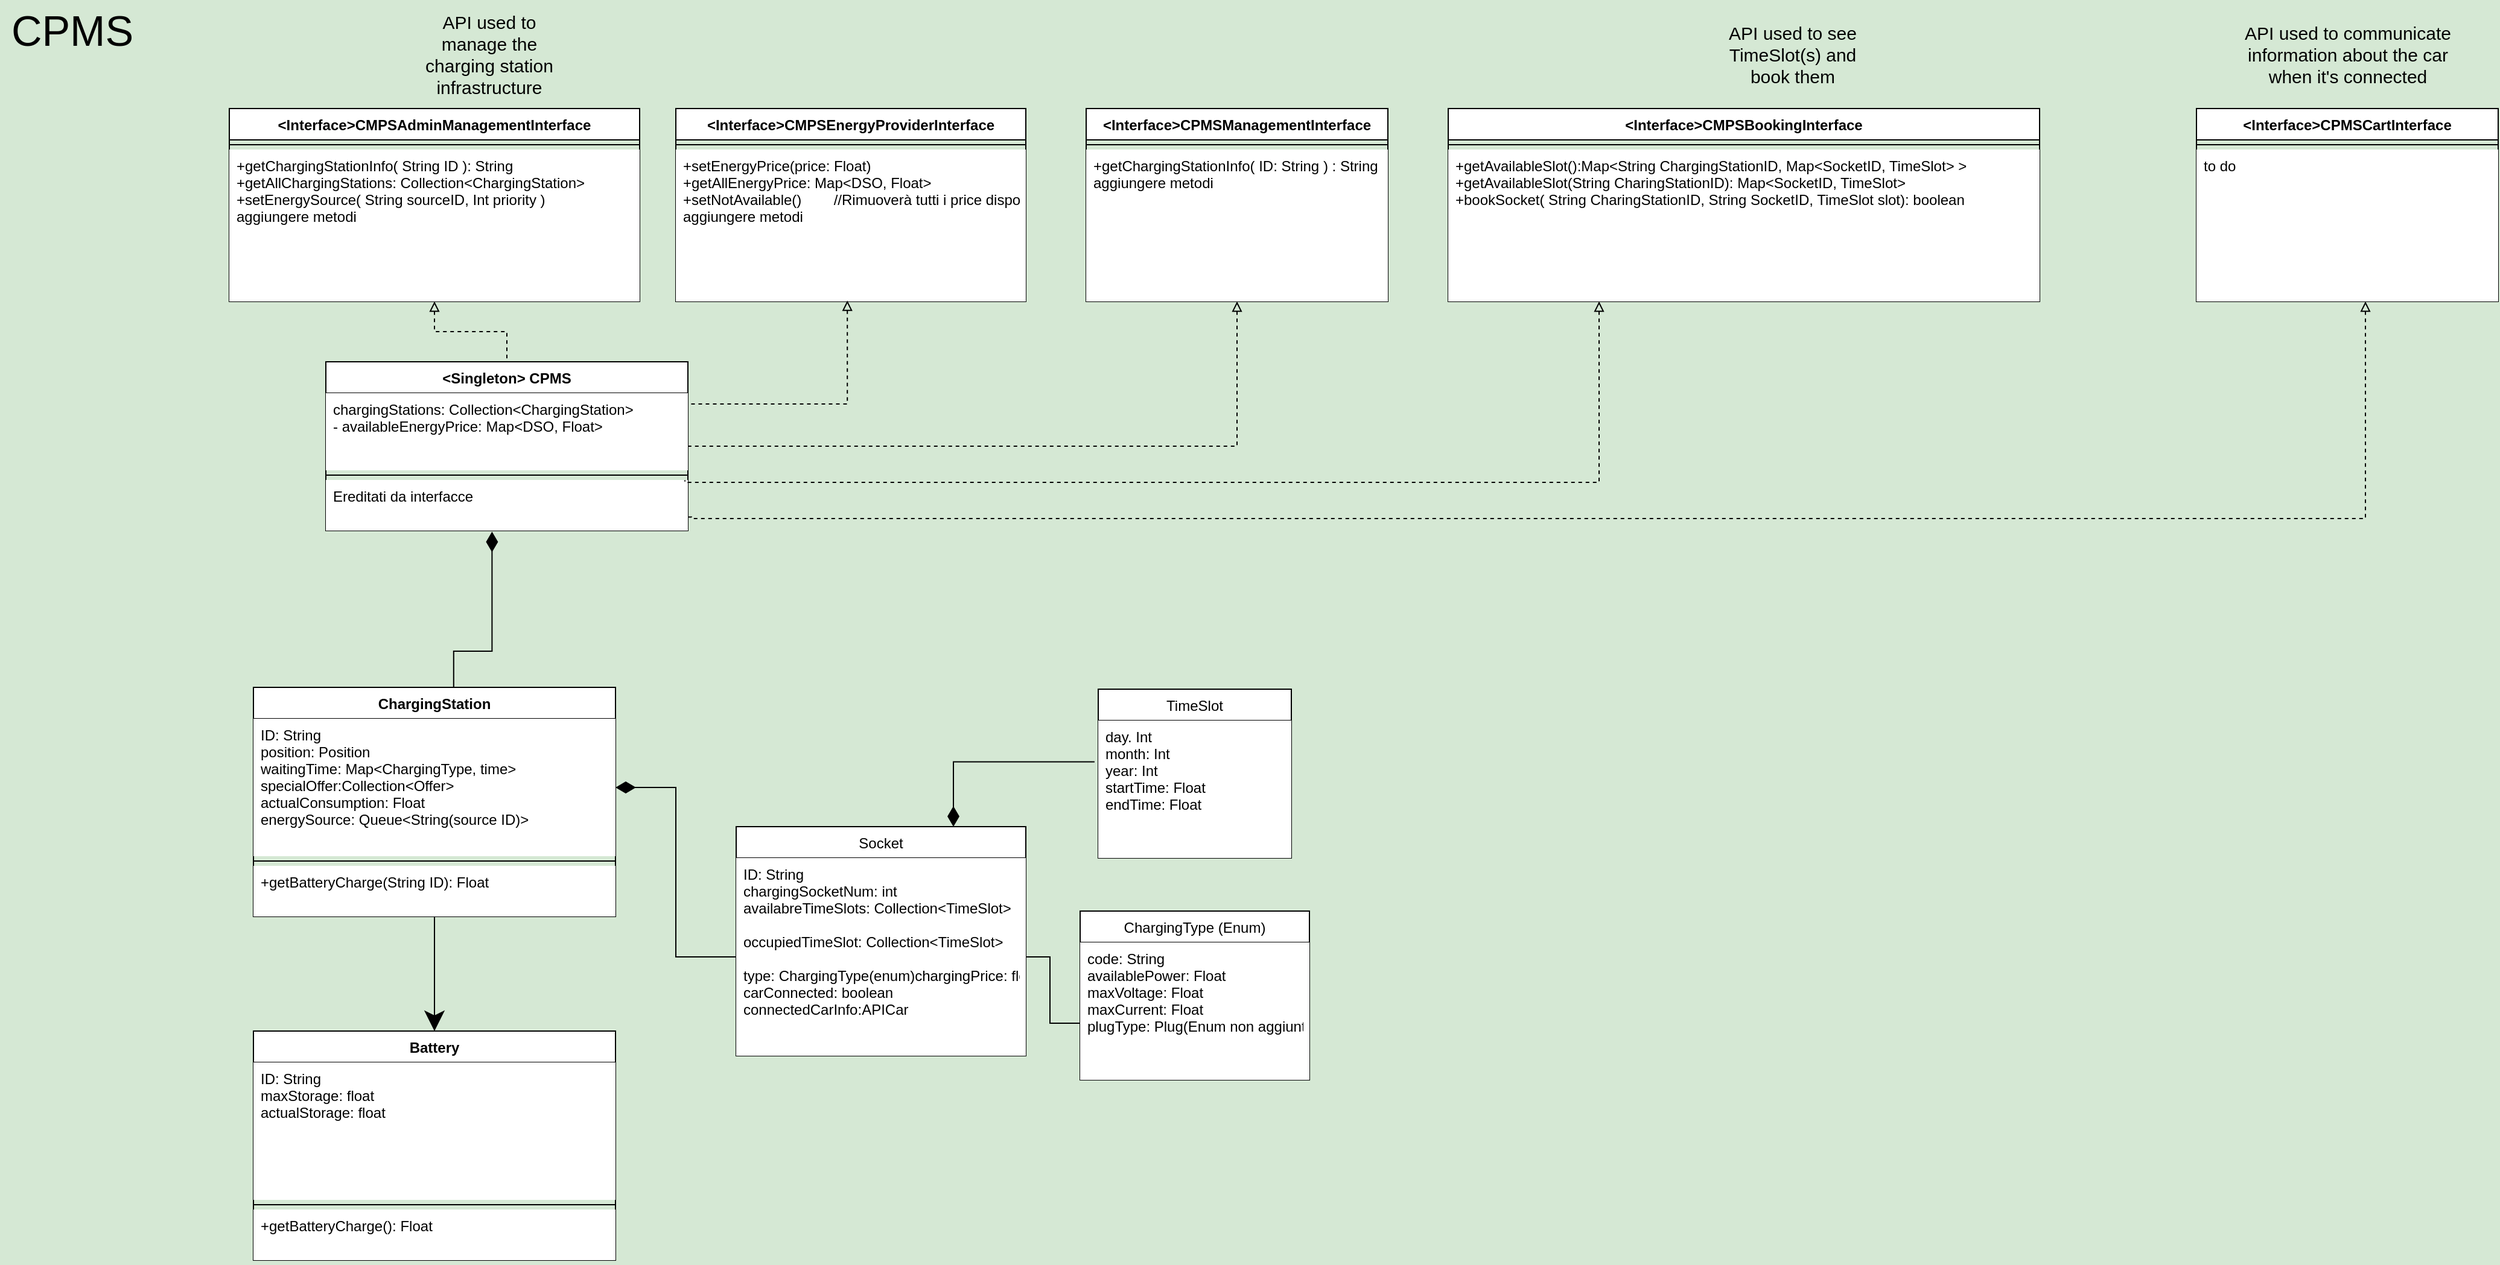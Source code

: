 <mxfile version="20.6.0" type="github">
  <diagram id="C5RBs43oDa-KdzZeNtuy" name="Page-1">
    <mxGraphModel dx="2031" dy="1074" grid="1" gridSize="10" guides="1" tooltips="1" connect="1" arrows="1" fold="1" page="1" pageScale="1" pageWidth="3000" pageHeight="2000" background="#D5E8D4" math="0" shadow="0">
      <root>
        <mxCell id="WIyWlLk6GJQsqaUBKTNV-0" />
        <mxCell id="WIyWlLk6GJQsqaUBKTNV-1" parent="WIyWlLk6GJQsqaUBKTNV-0" />
        <mxCell id="YMFmvg5BAn0tr2mbBrFk-13" value="TimeSlot" style="swimlane;fontStyle=0;align=center;verticalAlign=top;childLayout=stackLayout;horizontal=1;startSize=26;horizontalStack=0;resizeParent=1;resizeLast=0;collapsible=1;marginBottom=0;rounded=0;shadow=0;strokeWidth=1;" parent="WIyWlLk6GJQsqaUBKTNV-1" vertex="1">
          <mxGeometry x="940" y="621.5" width="160" height="140" as="geometry">
            <mxRectangle x="130" y="380" width="160" height="26" as="alternateBounds" />
          </mxGeometry>
        </mxCell>
        <mxCell id="YMFmvg5BAn0tr2mbBrFk-14" value="day. Int&#xa;month: Int&#xa;year: Int&#xa;startTime: Float&#xa;endTime: Float" style="text;align=left;verticalAlign=top;spacingLeft=4;spacingRight=4;overflow=hidden;rotatable=0;points=[[0,0.5],[1,0.5]];portConstraint=eastwest;rounded=0;shadow=0;html=0;backgroundOutline=0;fixDash=0;fillColor=default;" parent="YMFmvg5BAn0tr2mbBrFk-13" vertex="1">
          <mxGeometry y="26" width="160" height="114" as="geometry" />
        </mxCell>
        <mxCell id="If7dLPXAyOS8KM8TEFT3-3" value="Socket" style="swimlane;fontStyle=0;align=center;verticalAlign=top;childLayout=stackLayout;horizontal=1;startSize=26;horizontalStack=0;resizeParent=1;resizeLast=0;collapsible=1;marginBottom=0;rounded=0;shadow=0;strokeWidth=1;" parent="WIyWlLk6GJQsqaUBKTNV-1" vertex="1">
          <mxGeometry x="640" y="735.5" width="240" height="190" as="geometry">
            <mxRectangle x="130" y="380" width="160" height="26" as="alternateBounds" />
          </mxGeometry>
        </mxCell>
        <mxCell id="If7dLPXAyOS8KM8TEFT3-4" value="ID: String&#xa;chargingSocketNum: int&#xa;availabreTimeSlots: Collection&lt;TimeSlot&gt;&#xa;&#xa;occupiedTimeSlot: Collection&lt;TimeSlot&gt;&#xa;&#xa;type: ChargingType(enum)chargingPrice: float&#xa;carConnected: boolean&#xa;connectedCarInfo:APICar&#xa;" style="text;align=left;verticalAlign=top;spacingLeft=4;spacingRight=4;overflow=hidden;rotatable=0;points=[[0,0.5],[1,0.5]];portConstraint=eastwest;rounded=0;shadow=0;html=0;fillColor=default;" parent="If7dLPXAyOS8KM8TEFT3-3" vertex="1">
          <mxGeometry y="26" width="240" height="164" as="geometry" />
        </mxCell>
        <mxCell id="If7dLPXAyOS8KM8TEFT3-5" value="" style="endArrow=diamondThin;html=1;rounded=0;endSize=14;strokeWidth=1;exitX=0;exitY=0.5;exitDx=0;exitDy=0;endFill=1;edgeStyle=orthogonalEdgeStyle;" parent="WIyWlLk6GJQsqaUBKTNV-1" source="If7dLPXAyOS8KM8TEFT3-4" target="Y44w4mzSIZuunEJs3Eiw-24" edge="1">
          <mxGeometry width="50" height="50" relative="1" as="geometry">
            <mxPoint x="670" y="661.5" as="sourcePoint" />
            <mxPoint x="575" y="704.5" as="targetPoint" />
          </mxGeometry>
        </mxCell>
        <mxCell id="If7dLPXAyOS8KM8TEFT3-7" value="" style="endArrow=diamondThin;html=1;rounded=0;endSize=14;strokeWidth=1;exitX=-0.019;exitY=0.3;exitDx=0;exitDy=0;entryX=0.75;entryY=0;entryDx=0;entryDy=0;endFill=1;edgeStyle=orthogonalEdgeStyle;exitPerimeter=0;" parent="WIyWlLk6GJQsqaUBKTNV-1" source="YMFmvg5BAn0tr2mbBrFk-14" target="If7dLPXAyOS8KM8TEFT3-3" edge="1">
          <mxGeometry width="50" height="50" relative="1" as="geometry">
            <mxPoint x="870" y="591.5" as="sourcePoint" />
            <mxPoint x="920" y="541.5" as="targetPoint" />
          </mxGeometry>
        </mxCell>
        <mxCell id="If7dLPXAyOS8KM8TEFT3-12" value="" style="endArrow=classic;html=1;rounded=0;endSize=14;strokeWidth=1;entryX=0.5;entryY=0;entryDx=0;entryDy=0;" parent="WIyWlLk6GJQsqaUBKTNV-1" source="Y44w4mzSIZuunEJs3Eiw-26" target="Y44w4mzSIZuunEJs3Eiw-27" edge="1">
          <mxGeometry width="50" height="50" relative="1" as="geometry">
            <mxPoint x="388.48" y="840.002" as="sourcePoint" />
            <mxPoint x="390" y="904.74" as="targetPoint" />
          </mxGeometry>
        </mxCell>
        <mxCell id="dOGRriLC2iFU9_kfHWej-4" value="&lt;font style=&quot;font-size: 35px;&quot;&gt;CPMS&lt;/font&gt;" style="text;html=1;strokeColor=none;fillColor=none;align=center;verticalAlign=middle;whiteSpace=wrap;rounded=0;" parent="WIyWlLk6GJQsqaUBKTNV-1" vertex="1">
          <mxGeometry x="30" y="60" width="120" height="30" as="geometry" />
        </mxCell>
        <mxCell id="dOGRriLC2iFU9_kfHWej-7" value="&lt;div&gt;API used to see &lt;br&gt;&lt;/div&gt;&lt;div&gt;TimeSlot(s) and &lt;br&gt;&lt;/div&gt;&lt;div&gt;book them&lt;/div&gt;" style="text;html=1;align=center;verticalAlign=middle;resizable=0;points=[];autosize=1;strokeColor=none;fillColor=none;fontSize=15;" parent="WIyWlLk6GJQsqaUBKTNV-1" vertex="1">
          <mxGeometry x="1450" y="60" width="130" height="70" as="geometry" />
        </mxCell>
        <mxCell id="dOGRriLC2iFU9_kfHWej-10" value="&lt;div&gt;API used to &lt;br&gt;&lt;/div&gt;&lt;div&gt;manage the&lt;/div&gt;&lt;div&gt;charging station&lt;/div&gt;&lt;div&gt;infrastructure&lt;br&gt;&lt;/div&gt;" style="text;html=1;align=center;verticalAlign=middle;resizable=0;points=[];autosize=1;strokeColor=none;fillColor=none;fontSize=15;" parent="WIyWlLk6GJQsqaUBKTNV-1" vertex="1">
          <mxGeometry x="370" y="50" width="130" height="90" as="geometry" />
        </mxCell>
        <mxCell id="dOGRriLC2iFU9_kfHWej-16" value="ChargingType (Enum)" style="swimlane;fontStyle=0;align=center;verticalAlign=top;childLayout=stackLayout;horizontal=1;startSize=26;horizontalStack=0;resizeParent=1;resizeLast=0;collapsible=1;marginBottom=0;rounded=0;shadow=0;strokeWidth=1;" parent="WIyWlLk6GJQsqaUBKTNV-1" vertex="1">
          <mxGeometry x="925" y="805.5" width="190" height="140" as="geometry">
            <mxRectangle x="130" y="380" width="160" height="26" as="alternateBounds" />
          </mxGeometry>
        </mxCell>
        <mxCell id="dOGRriLC2iFU9_kfHWej-17" value="code: String&#xa;availablePower: Float&#xa;maxVoltage: Float&#xa;maxCurrent: Float&#xa;plugType: Plug(Enum non aggiunta)&#xa;&#xa;&#xa;&#xa;" style="text;align=left;verticalAlign=top;spacingLeft=4;spacingRight=4;overflow=hidden;rotatable=0;points=[[0,0.5],[1,0.5]];portConstraint=eastwest;rounded=0;shadow=0;html=0;fillColor=default;" parent="dOGRriLC2iFU9_kfHWej-16" vertex="1">
          <mxGeometry y="26" width="190" height="114" as="geometry" />
        </mxCell>
        <mxCell id="dOGRriLC2iFU9_kfHWej-18" value="" style="edgeStyle=orthogonalEdgeStyle;rounded=0;orthogonalLoop=1;jettySize=auto;html=1;fontSize=35;endArrow=none;endFill=0;entryX=1;entryY=0.5;entryDx=0;entryDy=0;" parent="WIyWlLk6GJQsqaUBKTNV-1" source="dOGRriLC2iFU9_kfHWej-17" target="If7dLPXAyOS8KM8TEFT3-4" edge="1">
          <mxGeometry relative="1" as="geometry">
            <mxPoint x="860" y="745.5" as="targetPoint" />
            <Array as="points">
              <mxPoint x="900" y="898.5" />
              <mxPoint x="900" y="843.5" />
            </Array>
          </mxGeometry>
        </mxCell>
        <mxCell id="dOGRriLC2iFU9_kfHWej-23" value="&lt;div&gt;API used to communicate&lt;/div&gt;&lt;div&gt;information about the car&lt;/div&gt;&lt;div&gt;when it&#39;s connected&lt;br&gt;&lt;/div&gt;" style="text;html=1;align=center;verticalAlign=middle;resizable=0;points=[];autosize=1;strokeColor=none;fillColor=none;fontSize=15;" parent="WIyWlLk6GJQsqaUBKTNV-1" vertex="1">
          <mxGeometry x="1880" y="60" width="190" height="70" as="geometry" />
        </mxCell>
        <mxCell id="Y44w4mzSIZuunEJs3Eiw-0" value="&lt;Singleton&gt; CPMS" style="swimlane;fontStyle=1;align=center;verticalAlign=top;childLayout=stackLayout;horizontal=1;startSize=26;horizontalStack=0;resizeParent=1;resizeParentMax=0;resizeLast=0;collapsible=1;marginBottom=0;fontSize=12;fillColor=#FFFFFF;" parent="WIyWlLk6GJQsqaUBKTNV-1" vertex="1">
          <mxGeometry x="300" y="350" width="300" height="140" as="geometry" />
        </mxCell>
        <mxCell id="Y44w4mzSIZuunEJs3Eiw-1" value="chargingStations: Collection&lt;ChargingStation&gt;&#xa;- availableEnergyPrice: Map&lt;DSO, Float&gt;&#xa;" style="text;strokeColor=none;fillColor=default;align=left;verticalAlign=top;spacingLeft=4;spacingRight=4;overflow=hidden;rotatable=0;points=[[0,0.5],[1,0.5]];portConstraint=eastwest;fontSize=12;labelBackgroundColor=none;" parent="Y44w4mzSIZuunEJs3Eiw-0" vertex="1">
          <mxGeometry y="26" width="300" height="64" as="geometry" />
        </mxCell>
        <mxCell id="Y44w4mzSIZuunEJs3Eiw-2" value="" style="line;strokeWidth=1;fillColor=none;align=left;verticalAlign=middle;spacingTop=-1;spacingLeft=3;spacingRight=3;rotatable=0;labelPosition=right;points=[];portConstraint=eastwest;strokeColor=inherit;fontSize=35;" parent="Y44w4mzSIZuunEJs3Eiw-0" vertex="1">
          <mxGeometry y="90" width="300" height="8" as="geometry" />
        </mxCell>
        <mxCell id="Y44w4mzSIZuunEJs3Eiw-3" value="Ereditati da interfacce" style="text;strokeColor=none;fillColor=default;align=left;verticalAlign=top;spacingLeft=4;spacingRight=4;overflow=hidden;rotatable=0;points=[[0,0.5],[1,0.5]];portConstraint=eastwest;fontSize=12;" parent="Y44w4mzSIZuunEJs3Eiw-0" vertex="1">
          <mxGeometry y="98" width="300" height="42" as="geometry" />
        </mxCell>
        <mxCell id="Y44w4mzSIZuunEJs3Eiw-7" style="edgeStyle=orthogonalEdgeStyle;rounded=0;orthogonalLoop=1;jettySize=auto;html=1;entryX=0.5;entryY=0;entryDx=0;entryDy=0;fontSize=12;endArrow=none;endFill=0;dashed=1;startArrow=block;startFill=0;" parent="WIyWlLk6GJQsqaUBKTNV-1" source="Y44w4mzSIZuunEJs3Eiw-4" target="Y44w4mzSIZuunEJs3Eiw-0" edge="1">
          <mxGeometry relative="1" as="geometry" />
        </mxCell>
        <mxCell id="Y44w4mzSIZuunEJs3Eiw-4" value="&lt;Interface&gt;CMPSAdminManagementInterface" style="swimlane;fontStyle=1;align=center;verticalAlign=top;childLayout=stackLayout;horizontal=1;startSize=26;horizontalStack=0;resizeParent=1;resizeParentMax=0;resizeLast=0;collapsible=1;marginBottom=0;fontSize=12;fillColor=default;" parent="WIyWlLk6GJQsqaUBKTNV-1" vertex="1">
          <mxGeometry x="220" y="140" width="340" height="160" as="geometry" />
        </mxCell>
        <mxCell id="Y44w4mzSIZuunEJs3Eiw-5" value="" style="line;strokeWidth=1;fillColor=none;align=left;verticalAlign=middle;spacingTop=-1;spacingLeft=3;spacingRight=3;rotatable=0;labelPosition=right;points=[];portConstraint=eastwest;strokeColor=inherit;fontSize=35;" parent="Y44w4mzSIZuunEJs3Eiw-4" vertex="1">
          <mxGeometry y="26" width="340" height="8" as="geometry" />
        </mxCell>
        <mxCell id="Y44w4mzSIZuunEJs3Eiw-6" value="+getChargingStationInfo( String ID ): String&#xa;+getAllChargingStations: Collection&lt;ChargingStation&gt;&#xa;+setEnergySource( String sourceID, Int priority )&#xa;aggiungere metodi&#xa;&#xa;&#xa;" style="text;strokeColor=none;fillColor=default;align=left;verticalAlign=top;spacingLeft=4;spacingRight=4;overflow=hidden;rotatable=0;points=[[0,0.5],[1,0.5]];portConstraint=eastwest;fontSize=12;" parent="Y44w4mzSIZuunEJs3Eiw-4" vertex="1">
          <mxGeometry y="34" width="340" height="126" as="geometry" />
        </mxCell>
        <mxCell id="Y44w4mzSIZuunEJs3Eiw-9" value="" style="endArrow=diamondThin;html=1;rounded=0;endSize=14;strokeWidth=1;endFill=1;edgeStyle=orthogonalEdgeStyle;exitX=0.553;exitY=-0.002;exitDx=0;exitDy=0;exitPerimeter=0;entryX=0.459;entryY=1.022;entryDx=0;entryDy=0;entryPerimeter=0;" parent="WIyWlLk6GJQsqaUBKTNV-1" source="Y44w4mzSIZuunEJs3Eiw-23" target="Y44w4mzSIZuunEJs3Eiw-3" edge="1">
          <mxGeometry width="50" height="50" relative="1" as="geometry">
            <mxPoint x="405.155" y="620.94" as="sourcePoint" />
            <mxPoint x="440" y="500" as="targetPoint" />
            <Array as="points">
              <mxPoint x="406" y="590" />
              <mxPoint x="438" y="590" />
            </Array>
          </mxGeometry>
        </mxCell>
        <mxCell id="Y44w4mzSIZuunEJs3Eiw-13" value="&lt;Interface&gt;CMPSEnergyProviderInterface" style="swimlane;fontStyle=1;align=center;verticalAlign=top;childLayout=stackLayout;horizontal=1;startSize=26;horizontalStack=0;resizeParent=1;resizeParentMax=0;resizeLast=0;collapsible=1;marginBottom=0;fontSize=12;fillColor=default;" parent="WIyWlLk6GJQsqaUBKTNV-1" vertex="1">
          <mxGeometry x="590" y="140" width="290" height="160" as="geometry" />
        </mxCell>
        <mxCell id="Y44w4mzSIZuunEJs3Eiw-14" value="" style="line;strokeWidth=1;fillColor=none;align=left;verticalAlign=middle;spacingTop=-1;spacingLeft=3;spacingRight=3;rotatable=0;labelPosition=right;points=[];portConstraint=eastwest;strokeColor=inherit;fontSize=35;" parent="Y44w4mzSIZuunEJs3Eiw-13" vertex="1">
          <mxGeometry y="26" width="290" height="8" as="geometry" />
        </mxCell>
        <mxCell id="Y44w4mzSIZuunEJs3Eiw-15" value="+setEnergyPrice(price: Float)&#xa;+getAllEnergyPrice: Map&lt;DSO, Float&gt;&#xa;+setNotAvailable()        //Rimuoverà tutti i price disponibili relativi a questo DSO&#xa;aggiungere metodi" style="text;strokeColor=none;fillColor=default;align=left;verticalAlign=top;spacingLeft=4;spacingRight=4;overflow=hidden;rotatable=0;points=[[0,0.5],[1,0.5]];portConstraint=eastwest;fontSize=12;" parent="Y44w4mzSIZuunEJs3Eiw-13" vertex="1">
          <mxGeometry y="34" width="290" height="126" as="geometry" />
        </mxCell>
        <mxCell id="Y44w4mzSIZuunEJs3Eiw-16" style="edgeStyle=orthogonalEdgeStyle;rounded=0;orthogonalLoop=1;jettySize=auto;html=1;fontSize=12;endArrow=none;endFill=0;dashed=1;exitX=0.49;exitY=0.994;exitDx=0;exitDy=0;exitPerimeter=0;entryX=1;entryY=0.25;entryDx=0;entryDy=0;startArrow=block;startFill=0;" parent="WIyWlLk6GJQsqaUBKTNV-1" source="Y44w4mzSIZuunEJs3Eiw-15" target="Y44w4mzSIZuunEJs3Eiw-0" edge="1">
          <mxGeometry relative="1" as="geometry">
            <mxPoint x="460" y="313" as="sourcePoint" />
            <mxPoint x="660" y="390" as="targetPoint" />
            <Array as="points">
              <mxPoint x="732" y="385" />
            </Array>
          </mxGeometry>
        </mxCell>
        <mxCell id="Y44w4mzSIZuunEJs3Eiw-17" style="edgeStyle=orthogonalEdgeStyle;rounded=0;orthogonalLoop=1;jettySize=auto;html=1;entryX=1;entryY=0.5;entryDx=0;entryDy=0;fontSize=12;endArrow=none;endFill=0;dashed=1;startArrow=block;startFill=0;" parent="WIyWlLk6GJQsqaUBKTNV-1" source="Y44w4mzSIZuunEJs3Eiw-18" target="Y44w4mzSIZuunEJs3Eiw-0" edge="1">
          <mxGeometry relative="1" as="geometry">
            <mxPoint x="1070" y="350" as="targetPoint" />
            <Array as="points">
              <mxPoint x="1055" y="420" />
            </Array>
          </mxGeometry>
        </mxCell>
        <mxCell id="Y44w4mzSIZuunEJs3Eiw-18" value="&lt;Interface&gt;CPMSManagementInterface" style="swimlane;fontStyle=1;align=center;verticalAlign=top;childLayout=stackLayout;horizontal=1;startSize=26;horizontalStack=0;resizeParent=1;resizeParentMax=0;resizeLast=0;collapsible=1;marginBottom=0;fontSize=12;fillColor=default;" parent="WIyWlLk6GJQsqaUBKTNV-1" vertex="1">
          <mxGeometry x="930" y="140" width="250" height="160" as="geometry" />
        </mxCell>
        <mxCell id="Y44w4mzSIZuunEJs3Eiw-19" value="" style="line;strokeWidth=1;fillColor=none;align=left;verticalAlign=middle;spacingTop=-1;spacingLeft=3;spacingRight=3;rotatable=0;labelPosition=right;points=[];portConstraint=eastwest;strokeColor=inherit;fontSize=35;" parent="Y44w4mzSIZuunEJs3Eiw-18" vertex="1">
          <mxGeometry y="26" width="250" height="8" as="geometry" />
        </mxCell>
        <mxCell id="Y44w4mzSIZuunEJs3Eiw-20" value="+getChargingStationInfo( ID: String ) : String&#xa;aggiungere metodi&#xa;&#xa;&#xa;" style="text;strokeColor=none;fillColor=default;align=left;verticalAlign=top;spacingLeft=4;spacingRight=4;overflow=hidden;rotatable=0;points=[[0,0.5],[1,0.5]];portConstraint=eastwest;fontSize=12;" parent="Y44w4mzSIZuunEJs3Eiw-18" vertex="1">
          <mxGeometry y="34" width="250" height="126" as="geometry" />
        </mxCell>
        <mxCell id="Y44w4mzSIZuunEJs3Eiw-23" value="ChargingStation" style="swimlane;fontStyle=1;align=center;verticalAlign=top;childLayout=stackLayout;horizontal=1;startSize=26;horizontalStack=0;resizeParent=1;resizeParentMax=0;resizeLast=0;collapsible=1;marginBottom=0;fontSize=12;fillColor=#FFFFFF;" parent="WIyWlLk6GJQsqaUBKTNV-1" vertex="1">
          <mxGeometry x="240" y="620" width="300" height="190" as="geometry" />
        </mxCell>
        <mxCell id="Y44w4mzSIZuunEJs3Eiw-24" value="ID: String&#xa;position: Position&#xa;waitingTime: Map&lt;ChargingType, time&gt;&#xa;specialOffer:Collection&lt;Offer&gt;&#xa;actualConsumption: Float&#xa;energySource: Queue&lt;String(source ID)&gt;&#xa;&#xa;&#xa;" style="text;strokeColor=none;fillColor=default;align=left;verticalAlign=top;spacingLeft=4;spacingRight=4;overflow=hidden;rotatable=0;points=[[0,0.5],[1,0.5]];portConstraint=eastwest;fontSize=12;labelBackgroundColor=none;" parent="Y44w4mzSIZuunEJs3Eiw-23" vertex="1">
          <mxGeometry y="26" width="300" height="114" as="geometry" />
        </mxCell>
        <mxCell id="Y44w4mzSIZuunEJs3Eiw-25" value="" style="line;strokeWidth=1;fillColor=none;align=left;verticalAlign=middle;spacingTop=-1;spacingLeft=3;spacingRight=3;rotatable=0;labelPosition=right;points=[];portConstraint=eastwest;strokeColor=inherit;fontSize=35;" parent="Y44w4mzSIZuunEJs3Eiw-23" vertex="1">
          <mxGeometry y="140" width="300" height="8" as="geometry" />
        </mxCell>
        <mxCell id="Y44w4mzSIZuunEJs3Eiw-26" value="+getBatteryCharge(String ID): Float" style="text;strokeColor=none;fillColor=default;align=left;verticalAlign=top;spacingLeft=4;spacingRight=4;overflow=hidden;rotatable=0;points=[[0,0.5],[1,0.5]];portConstraint=eastwest;fontSize=12;" parent="Y44w4mzSIZuunEJs3Eiw-23" vertex="1">
          <mxGeometry y="148" width="300" height="42" as="geometry" />
        </mxCell>
        <mxCell id="Y44w4mzSIZuunEJs3Eiw-27" value="Battery" style="swimlane;fontStyle=1;align=center;verticalAlign=top;childLayout=stackLayout;horizontal=1;startSize=26;horizontalStack=0;resizeParent=1;resizeParentMax=0;resizeLast=0;collapsible=1;marginBottom=0;fontSize=12;fillColor=#FFFFFF;" parent="WIyWlLk6GJQsqaUBKTNV-1" vertex="1">
          <mxGeometry x="240" y="905" width="300" height="190" as="geometry" />
        </mxCell>
        <mxCell id="Y44w4mzSIZuunEJs3Eiw-28" value="ID: String&#xa;maxStorage: float&#xa;actualStorage: float" style="text;strokeColor=none;fillColor=default;align=left;verticalAlign=top;spacingLeft=4;spacingRight=4;overflow=hidden;rotatable=0;points=[[0,0.5],[1,0.5]];portConstraint=eastwest;fontSize=12;labelBackgroundColor=none;" parent="Y44w4mzSIZuunEJs3Eiw-27" vertex="1">
          <mxGeometry y="26" width="300" height="114" as="geometry" />
        </mxCell>
        <mxCell id="Y44w4mzSIZuunEJs3Eiw-29" value="" style="line;strokeWidth=1;fillColor=none;align=left;verticalAlign=middle;spacingTop=-1;spacingLeft=3;spacingRight=3;rotatable=0;labelPosition=right;points=[];portConstraint=eastwest;strokeColor=inherit;fontSize=35;" parent="Y44w4mzSIZuunEJs3Eiw-27" vertex="1">
          <mxGeometry y="140" width="300" height="8" as="geometry" />
        </mxCell>
        <mxCell id="Y44w4mzSIZuunEJs3Eiw-30" value="+getBatteryCharge(): Float" style="text;strokeColor=none;fillColor=default;align=left;verticalAlign=top;spacingLeft=4;spacingRight=4;overflow=hidden;rotatable=0;points=[[0,0.5],[1,0.5]];portConstraint=eastwest;fontSize=12;" parent="Y44w4mzSIZuunEJs3Eiw-27" vertex="1">
          <mxGeometry y="148" width="300" height="42" as="geometry" />
        </mxCell>
        <mxCell id="Y44w4mzSIZuunEJs3Eiw-32" style="edgeStyle=orthogonalEdgeStyle;rounded=0;orthogonalLoop=1;jettySize=auto;html=1;entryX=0.99;entryY=0.018;entryDx=0;entryDy=0;fontSize=12;endArrow=none;endFill=0;dashed=1;startArrow=block;startFill=0;entryPerimeter=0;" parent="WIyWlLk6GJQsqaUBKTNV-1" source="Y44w4mzSIZuunEJs3Eiw-33" target="Y44w4mzSIZuunEJs3Eiw-3" edge="1">
          <mxGeometry relative="1" as="geometry">
            <mxPoint x="900" y="420" as="targetPoint" />
            <Array as="points">
              <mxPoint x="1355" y="450" />
              <mxPoint x="600" y="450" />
              <mxPoint x="600" y="449" />
            </Array>
          </mxGeometry>
        </mxCell>
        <mxCell id="Y44w4mzSIZuunEJs3Eiw-33" value="&lt;Interface&gt;CMPSBookingInterface" style="swimlane;fontStyle=1;align=center;verticalAlign=top;childLayout=stackLayout;horizontal=1;startSize=26;horizontalStack=0;resizeParent=1;resizeParentMax=0;resizeLast=0;collapsible=1;marginBottom=0;fontSize=12;fillColor=default;" parent="WIyWlLk6GJQsqaUBKTNV-1" vertex="1">
          <mxGeometry x="1230" y="140" width="490" height="160" as="geometry" />
        </mxCell>
        <mxCell id="Y44w4mzSIZuunEJs3Eiw-34" value="" style="line;strokeWidth=1;fillColor=none;align=left;verticalAlign=middle;spacingTop=-1;spacingLeft=3;spacingRight=3;rotatable=0;labelPosition=right;points=[];portConstraint=eastwest;strokeColor=inherit;fontSize=35;" parent="Y44w4mzSIZuunEJs3Eiw-33" vertex="1">
          <mxGeometry y="26" width="490" height="8" as="geometry" />
        </mxCell>
        <mxCell id="Y44w4mzSIZuunEJs3Eiw-35" value="+getAvailableSlot():Map&lt;String ChargingStationID, Map&lt;SocketID, TimeSlot&gt; &gt;&#xa;+getAvailableSlot(String CharingStationID): Map&lt;SocketID, TimeSlot&gt;&#xa;+bookSocket( String CharingStationID, String SocketID, TimeSlot slot): boolean&#xa;" style="text;strokeColor=none;fillColor=default;align=left;verticalAlign=top;spacingLeft=4;spacingRight=4;overflow=hidden;rotatable=0;points=[[0,0.5],[1,0.5]];portConstraint=eastwest;fontSize=12;" parent="Y44w4mzSIZuunEJs3Eiw-33" vertex="1">
          <mxGeometry y="34" width="490" height="126" as="geometry" />
        </mxCell>
        <mxCell id="NiYs8rpv8fY9jIv8RRmM-0" value="&lt;Interface&gt;CPMSCartInterface" style="swimlane;fontStyle=1;align=center;verticalAlign=top;childLayout=stackLayout;horizontal=1;startSize=26;horizontalStack=0;resizeParent=1;resizeParentMax=0;resizeLast=0;collapsible=1;marginBottom=0;fontSize=12;fillColor=default;" vertex="1" parent="WIyWlLk6GJQsqaUBKTNV-1">
          <mxGeometry x="1850" y="140" width="250" height="160" as="geometry" />
        </mxCell>
        <mxCell id="NiYs8rpv8fY9jIv8RRmM-1" value="" style="line;strokeWidth=1;fillColor=none;align=left;verticalAlign=middle;spacingTop=-1;spacingLeft=3;spacingRight=3;rotatable=0;labelPosition=right;points=[];portConstraint=eastwest;strokeColor=inherit;fontSize=35;" vertex="1" parent="NiYs8rpv8fY9jIv8RRmM-0">
          <mxGeometry y="26" width="250" height="8" as="geometry" />
        </mxCell>
        <mxCell id="NiYs8rpv8fY9jIv8RRmM-2" value="to do" style="text;strokeColor=none;fillColor=default;align=left;verticalAlign=top;spacingLeft=4;spacingRight=4;overflow=hidden;rotatable=0;points=[[0,0.5],[1,0.5]];portConstraint=eastwest;fontSize=12;" vertex="1" parent="NiYs8rpv8fY9jIv8RRmM-0">
          <mxGeometry y="34" width="250" height="126" as="geometry" />
        </mxCell>
        <mxCell id="NiYs8rpv8fY9jIv8RRmM-3" style="edgeStyle=orthogonalEdgeStyle;rounded=0;orthogonalLoop=1;jettySize=auto;html=1;entryX=0.99;entryY=0.018;entryDx=0;entryDy=0;fontSize=12;endArrow=none;endFill=0;dashed=1;startArrow=block;startFill=0;entryPerimeter=0;" edge="1" parent="WIyWlLk6GJQsqaUBKTNV-1" source="NiYs8rpv8fY9jIv8RRmM-2">
          <mxGeometry relative="1" as="geometry">
            <mxPoint x="600" y="478.756" as="targetPoint" />
            <Array as="points">
              <mxPoint x="1990" y="480" />
              <mxPoint x="603" y="480" />
              <mxPoint x="603" y="479" />
            </Array>
            <mxPoint x="1358" y="330" as="sourcePoint" />
          </mxGeometry>
        </mxCell>
      </root>
    </mxGraphModel>
  </diagram>
</mxfile>
